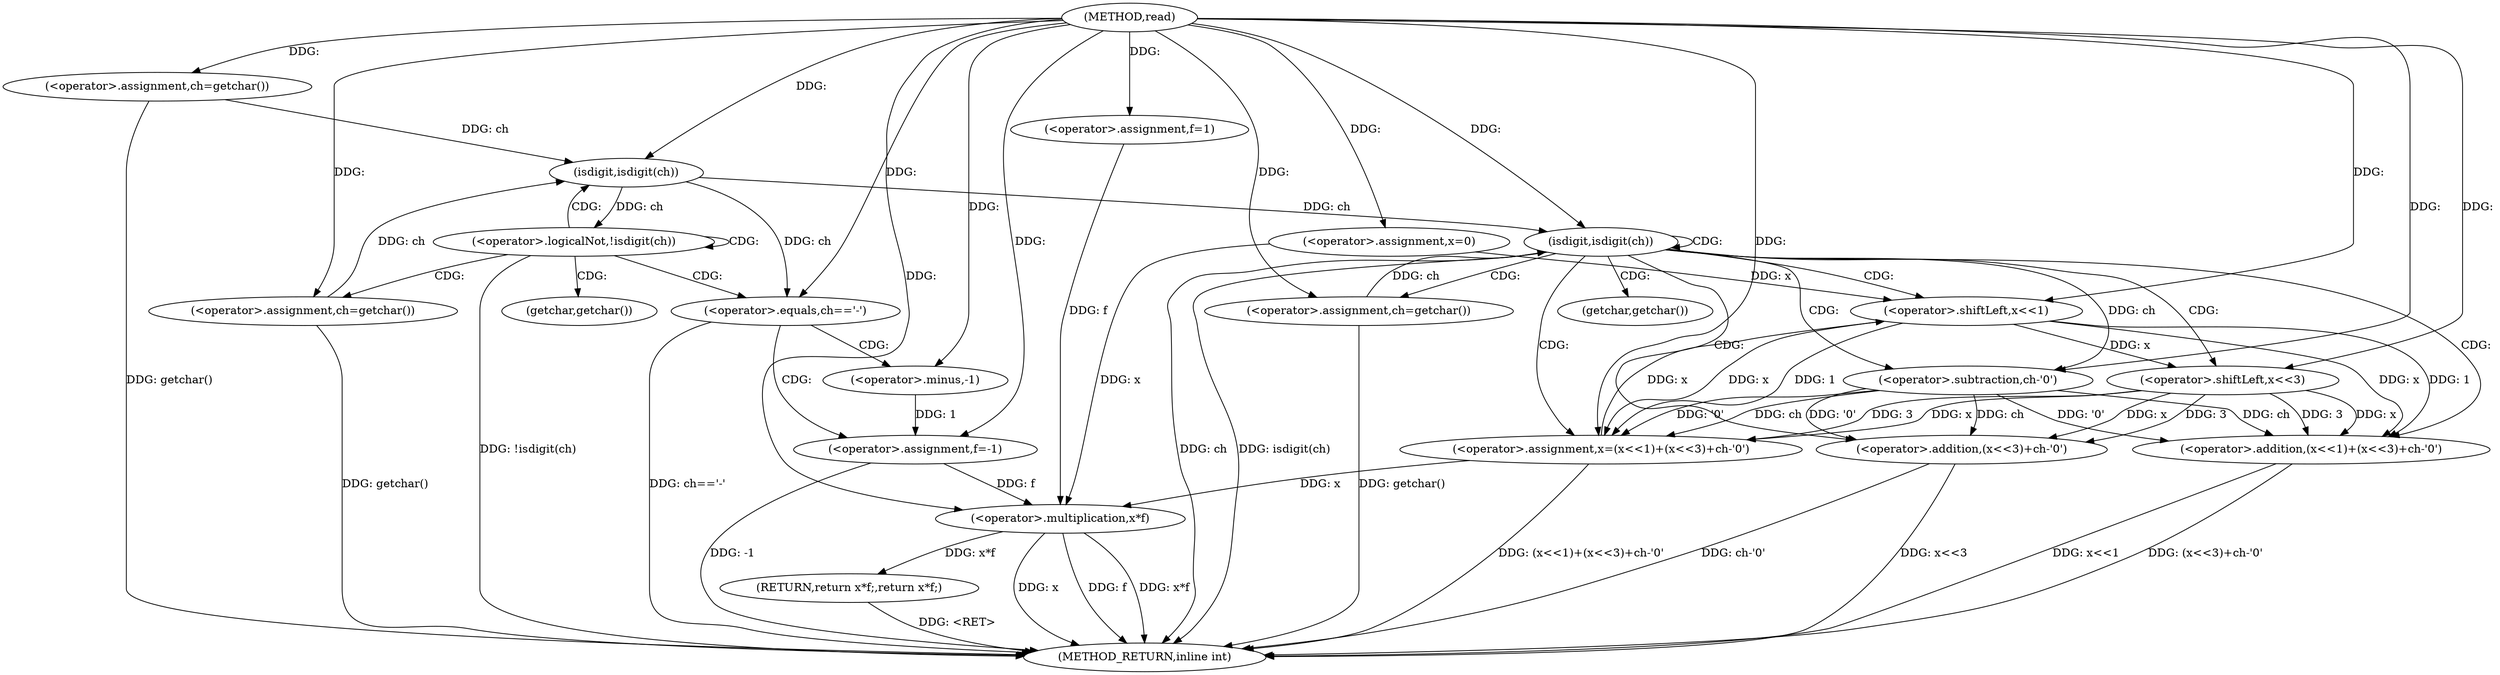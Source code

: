 digraph "read" {  
"1000104" [label = "(METHOD,read)" ]
"1000158" [label = "(METHOD_RETURN,inline int)" ]
"1000107" [label = "(<operator>.assignment,x=0)" ]
"1000111" [label = "(<operator>.assignment,f=1)" ]
"1000115" [label = "(<operator>.assignment,ch=getchar())" ]
"1000154" [label = "(RETURN,return x*f;,return x*f;)" ]
"1000119" [label = "(<operator>.logicalNot,!isdigit(ch))" ]
"1000135" [label = "(isdigit,isdigit(ch))" ]
"1000155" [label = "(<operator>.multiplication,x*f)" ]
"1000131" [label = "(<operator>.assignment,ch=getchar())" ]
"1000138" [label = "(<operator>.assignment,x=(x<<1)+(x<<3)+ch-'0')" ]
"1000151" [label = "(<operator>.assignment,ch=getchar())" ]
"1000120" [label = "(isdigit,isdigit(ch))" ]
"1000124" [label = "(<operator>.equals,ch=='-')" ]
"1000127" [label = "(<operator>.assignment,f=-1)" ]
"1000140" [label = "(<operator>.addition,(x<<1)+(x<<3)+ch-'0')" ]
"1000129" [label = "(<operator>.minus,-1)" ]
"1000141" [label = "(<operator>.shiftLeft,x<<1)" ]
"1000144" [label = "(<operator>.addition,(x<<3)+ch-'0')" ]
"1000145" [label = "(<operator>.shiftLeft,x<<3)" ]
"1000148" [label = "(<operator>.subtraction,ch-'0')" ]
"1000133" [label = "(getchar,getchar())" ]
"1000153" [label = "(getchar,getchar())" ]
  "1000115" -> "1000158"  [ label = "DDG: getchar()"] 
  "1000119" -> "1000158"  [ label = "DDG: !isdigit(ch)"] 
  "1000135" -> "1000158"  [ label = "DDG: ch"] 
  "1000135" -> "1000158"  [ label = "DDG: isdigit(ch)"] 
  "1000155" -> "1000158"  [ label = "DDG: x"] 
  "1000155" -> "1000158"  [ label = "DDG: f"] 
  "1000155" -> "1000158"  [ label = "DDG: x*f"] 
  "1000140" -> "1000158"  [ label = "DDG: x<<1"] 
  "1000144" -> "1000158"  [ label = "DDG: x<<3"] 
  "1000144" -> "1000158"  [ label = "DDG: ch-'0'"] 
  "1000140" -> "1000158"  [ label = "DDG: (x<<3)+ch-'0'"] 
  "1000138" -> "1000158"  [ label = "DDG: (x<<1)+(x<<3)+ch-'0'"] 
  "1000151" -> "1000158"  [ label = "DDG: getchar()"] 
  "1000124" -> "1000158"  [ label = "DDG: ch=='-'"] 
  "1000127" -> "1000158"  [ label = "DDG: -1"] 
  "1000131" -> "1000158"  [ label = "DDG: getchar()"] 
  "1000154" -> "1000158"  [ label = "DDG: <RET>"] 
  "1000104" -> "1000107"  [ label = "DDG: "] 
  "1000104" -> "1000111"  [ label = "DDG: "] 
  "1000104" -> "1000115"  [ label = "DDG: "] 
  "1000155" -> "1000154"  [ label = "DDG: x*f"] 
  "1000120" -> "1000119"  [ label = "DDG: ch"] 
  "1000104" -> "1000131"  [ label = "DDG: "] 
  "1000120" -> "1000135"  [ label = "DDG: ch"] 
  "1000151" -> "1000135"  [ label = "DDG: ch"] 
  "1000104" -> "1000135"  [ label = "DDG: "] 
  "1000141" -> "1000138"  [ label = "DDG: x"] 
  "1000141" -> "1000138"  [ label = "DDG: 1"] 
  "1000148" -> "1000138"  [ label = "DDG: '0'"] 
  "1000148" -> "1000138"  [ label = "DDG: ch"] 
  "1000145" -> "1000138"  [ label = "DDG: x"] 
  "1000145" -> "1000138"  [ label = "DDG: 3"] 
  "1000104" -> "1000151"  [ label = "DDG: "] 
  "1000107" -> "1000155"  [ label = "DDG: x"] 
  "1000138" -> "1000155"  [ label = "DDG: x"] 
  "1000104" -> "1000155"  [ label = "DDG: "] 
  "1000111" -> "1000155"  [ label = "DDG: f"] 
  "1000127" -> "1000155"  [ label = "DDG: f"] 
  "1000115" -> "1000120"  [ label = "DDG: ch"] 
  "1000131" -> "1000120"  [ label = "DDG: ch"] 
  "1000104" -> "1000120"  [ label = "DDG: "] 
  "1000129" -> "1000127"  [ label = "DDG: 1"] 
  "1000104" -> "1000138"  [ label = "DDG: "] 
  "1000120" -> "1000124"  [ label = "DDG: ch"] 
  "1000104" -> "1000124"  [ label = "DDG: "] 
  "1000104" -> "1000127"  [ label = "DDG: "] 
  "1000141" -> "1000140"  [ label = "DDG: x"] 
  "1000141" -> "1000140"  [ label = "DDG: 1"] 
  "1000148" -> "1000140"  [ label = "DDG: '0'"] 
  "1000148" -> "1000140"  [ label = "DDG: ch"] 
  "1000145" -> "1000140"  [ label = "DDG: x"] 
  "1000145" -> "1000140"  [ label = "DDG: 3"] 
  "1000104" -> "1000129"  [ label = "DDG: "] 
  "1000107" -> "1000141"  [ label = "DDG: x"] 
  "1000138" -> "1000141"  [ label = "DDG: x"] 
  "1000104" -> "1000141"  [ label = "DDG: "] 
  "1000145" -> "1000144"  [ label = "DDG: x"] 
  "1000145" -> "1000144"  [ label = "DDG: 3"] 
  "1000148" -> "1000144"  [ label = "DDG: '0'"] 
  "1000148" -> "1000144"  [ label = "DDG: ch"] 
  "1000141" -> "1000145"  [ label = "DDG: x"] 
  "1000104" -> "1000145"  [ label = "DDG: "] 
  "1000135" -> "1000148"  [ label = "DDG: ch"] 
  "1000104" -> "1000148"  [ label = "DDG: "] 
  "1000119" -> "1000131"  [ label = "CDG: "] 
  "1000119" -> "1000120"  [ label = "CDG: "] 
  "1000119" -> "1000124"  [ label = "CDG: "] 
  "1000119" -> "1000119"  [ label = "CDG: "] 
  "1000119" -> "1000133"  [ label = "CDG: "] 
  "1000135" -> "1000153"  [ label = "CDG: "] 
  "1000135" -> "1000141"  [ label = "CDG: "] 
  "1000135" -> "1000151"  [ label = "CDG: "] 
  "1000135" -> "1000145"  [ label = "CDG: "] 
  "1000135" -> "1000135"  [ label = "CDG: "] 
  "1000135" -> "1000148"  [ label = "CDG: "] 
  "1000135" -> "1000144"  [ label = "CDG: "] 
  "1000135" -> "1000140"  [ label = "CDG: "] 
  "1000135" -> "1000138"  [ label = "CDG: "] 
  "1000124" -> "1000127"  [ label = "CDG: "] 
  "1000124" -> "1000129"  [ label = "CDG: "] 
}
